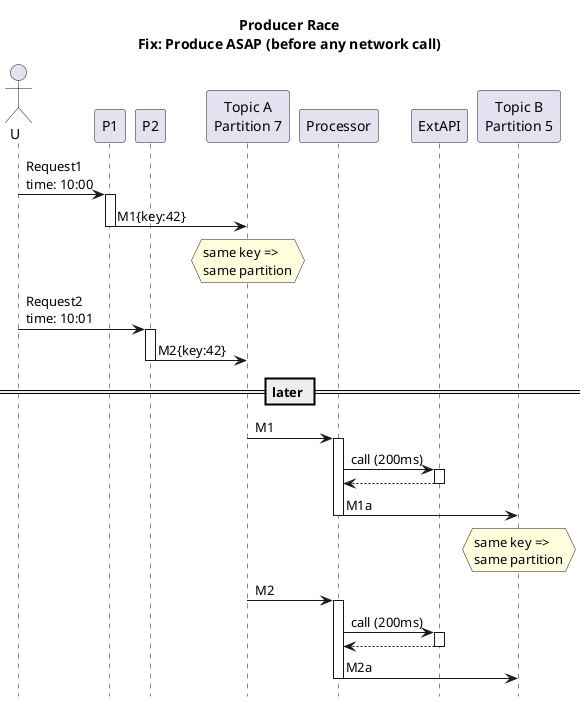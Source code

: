 @startuml
title Producer Race\nFix: Produce ASAP (before any network call)
hide footbox
actor U
participant P1
participant P2
participant "Topic A\nPartition 7" as TA_P7
participant "Topic B\nPartition 5" as TB_P5 order 10

U->P1++: Request1\ntime: 10:00
TA_P7<-P1--:M1{key:42}
hnote over TA_P7: same key =>\nsame partition
U->P2++: Request2\ntime: 10:01
TA_P7<-P2--:M2{key:42}

== later ==
TA_P7->Processor++:M1
Processor->ExtAPI++:call (200ms)
Processor<--ExtAPI--
TB_P5<-Processor--:M1a

hnote over TB_P5: same key =>\nsame partition
TA_P7->Processor++:M2
Processor->ExtAPI++:call (200ms)
Processor<--ExtAPI--
TB_P5<-Processor--:M2a
@enduml

